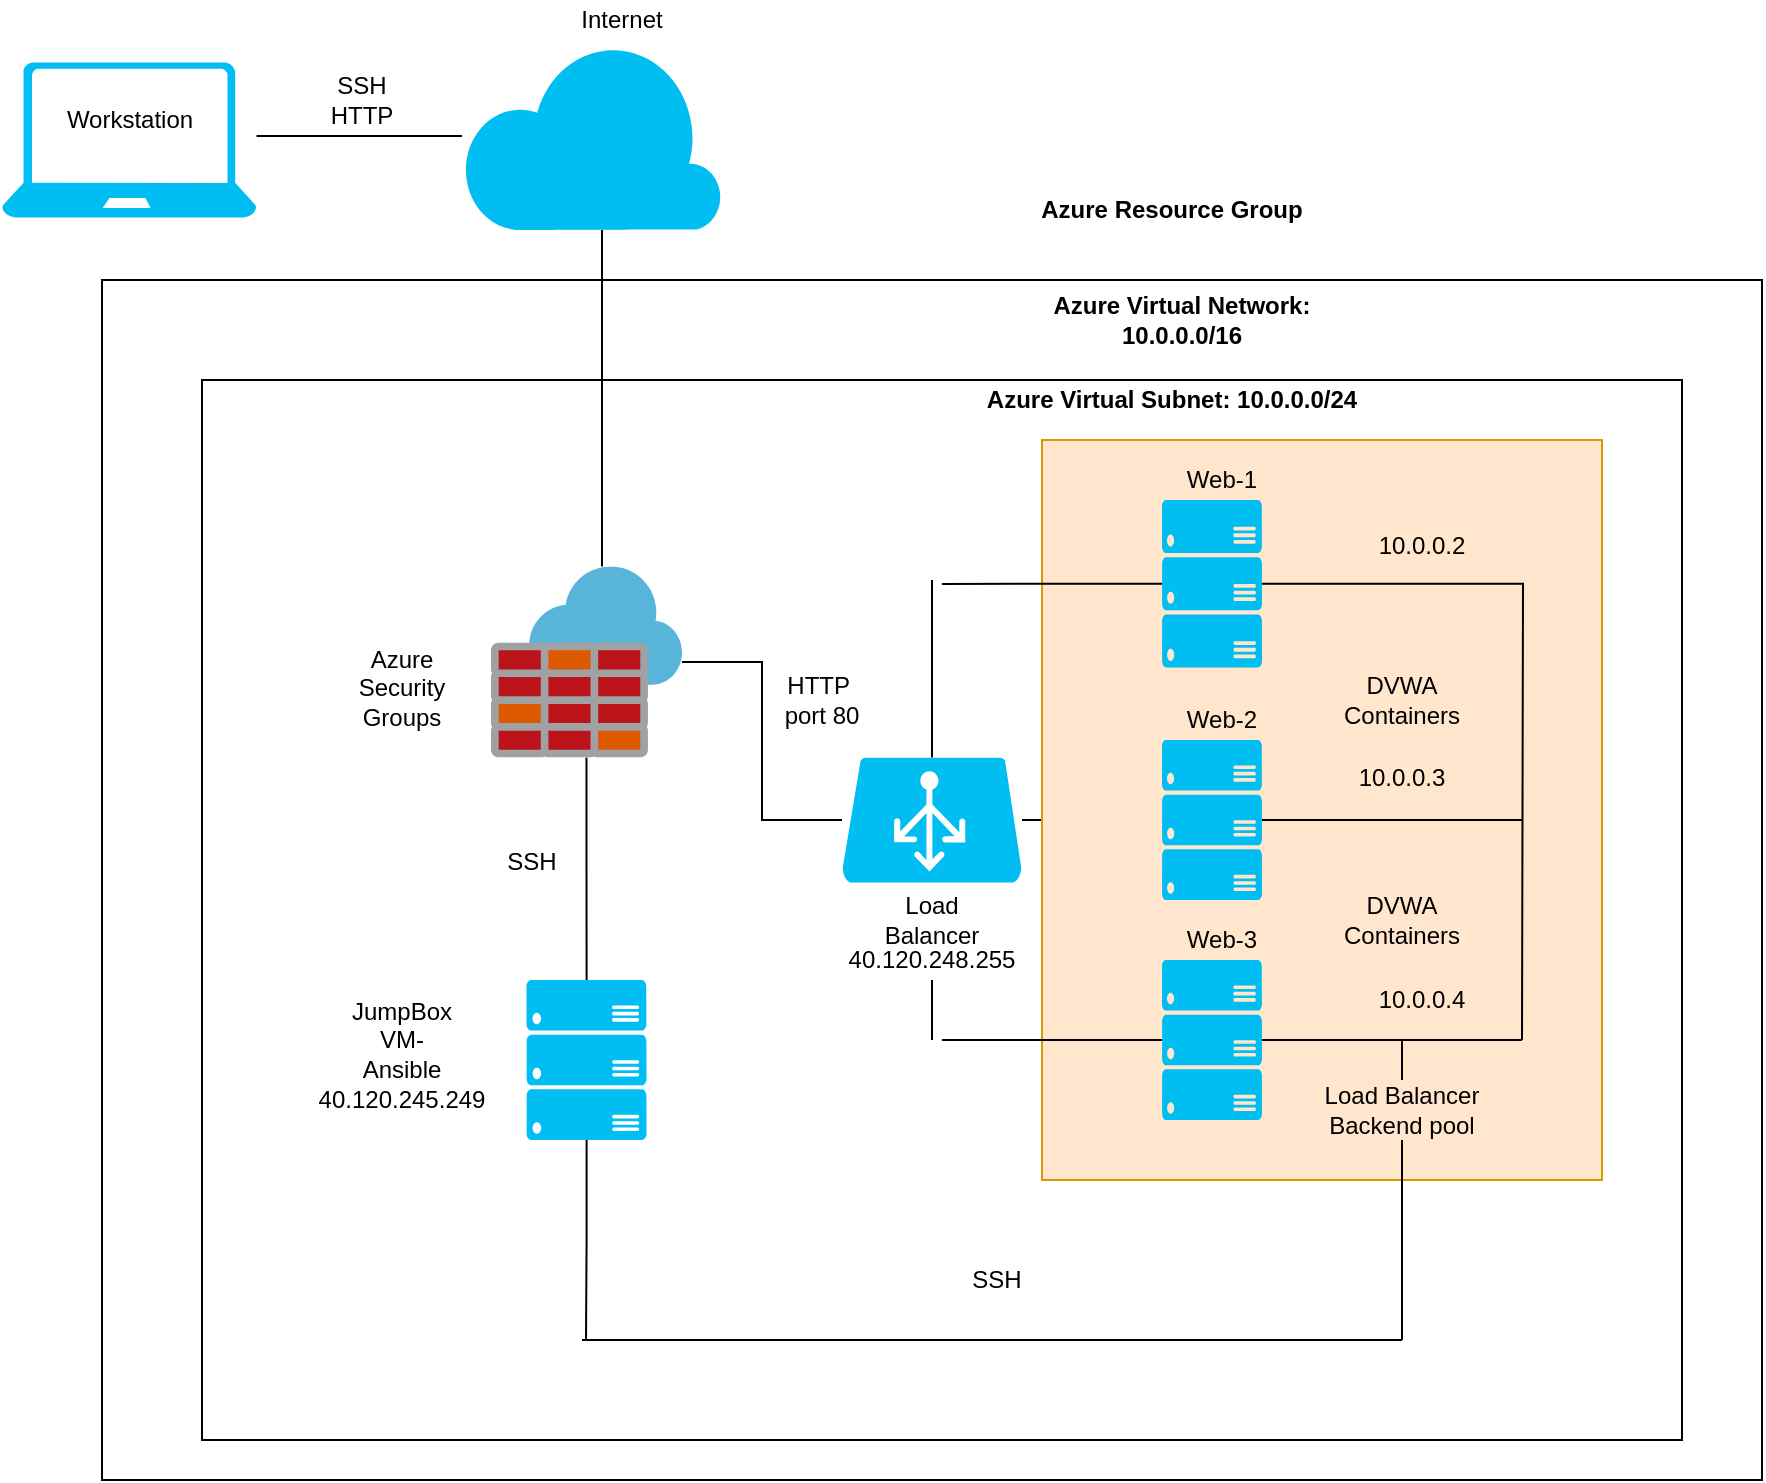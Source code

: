 <mxfile version="15.3.0" type="github">
  <diagram id="qUKV93sLIAhkicb9o13-" name="Page-1">
    <mxGraphModel dx="1038" dy="1647" grid="1" gridSize="10" guides="1" tooltips="1" connect="1" arrows="1" fold="1" page="1" pageScale="1" pageWidth="850" pageHeight="1100" math="0" shadow="0">
      <root>
        <mxCell id="0" />
        <mxCell id="1" parent="0" />
        <mxCell id="Rl7zsHckdvYWgMpWyE0F-84" value="" style="whiteSpace=wrap;html=1;fontFamily=Helvetica;gradientColor=none;" vertex="1" parent="1">
          <mxGeometry x="180" y="110" width="740" height="530" as="geometry" />
        </mxCell>
        <mxCell id="Rl7zsHckdvYWgMpWyE0F-30" value="" style="edgeStyle=orthogonalEdgeStyle;rounded=0;orthogonalLoop=1;jettySize=auto;html=1;fontFamily=Helvetica;endArrow=none;endFill=0;" edge="1" parent="1" source="Rl7zsHckdvYWgMpWyE0F-9" target="Rl7zsHckdvYWgMpWyE0F-11">
          <mxGeometry relative="1" as="geometry">
            <Array as="points">
              <mxPoint x="380" y="200" />
              <mxPoint x="380" y="200" />
            </Array>
          </mxGeometry>
        </mxCell>
        <mxCell id="Rl7zsHckdvYWgMpWyE0F-9" value="" style="verticalLabelPosition=bottom;html=1;verticalAlign=top;align=center;strokeColor=none;fillColor=#00BEF2;shape=mxgraph.azure.cloud;fontFamily=Helvetica;" vertex="1" parent="1">
          <mxGeometry x="310" y="-60" width="130" height="95" as="geometry" />
        </mxCell>
        <mxCell id="Rl7zsHckdvYWgMpWyE0F-31" value="" style="edgeStyle=orthogonalEdgeStyle;rounded=0;orthogonalLoop=1;jettySize=auto;html=1;fontFamily=Helvetica;endArrow=none;endFill=0;" edge="1" parent="1" source="Rl7zsHckdvYWgMpWyE0F-10" target="Rl7zsHckdvYWgMpWyE0F-13">
          <mxGeometry relative="1" as="geometry" />
        </mxCell>
        <mxCell id="Rl7zsHckdvYWgMpWyE0F-86" value="" style="whiteSpace=wrap;html=1;fontFamily=Helvetica;fillColor=#ffe6cc;strokeColor=#d79b00;" vertex="1" parent="1">
          <mxGeometry x="600" y="140" width="280" height="370" as="geometry" />
        </mxCell>
        <mxCell id="Rl7zsHckdvYWgMpWyE0F-33" value="" style="edgeStyle=orthogonalEdgeStyle;rounded=0;orthogonalLoop=1;jettySize=auto;html=1;fontFamily=Helvetica;endArrow=none;endFill=0;" edge="1" parent="1" source="Rl7zsHckdvYWgMpWyE0F-10">
          <mxGeometry relative="1" as="geometry">
            <mxPoint x="545" y="210" as="targetPoint" />
          </mxGeometry>
        </mxCell>
        <mxCell id="Rl7zsHckdvYWgMpWyE0F-70" value="" style="edgeStyle=orthogonalEdgeStyle;rounded=0;orthogonalLoop=1;jettySize=auto;html=1;fontFamily=Helvetica;endArrow=none;endFill=0;" edge="1" parent="1" source="Rl7zsHckdvYWgMpWyE0F-10" target="Rl7zsHckdvYWgMpWyE0F-11">
          <mxGeometry relative="1" as="geometry" />
        </mxCell>
        <mxCell id="Rl7zsHckdvYWgMpWyE0F-10" value="" style="verticalLabelPosition=bottom;html=1;verticalAlign=top;align=center;strokeColor=none;fillColor=#00BEF2;shape=mxgraph.azure.azure_load_balancer;" vertex="1" parent="1">
          <mxGeometry x="500" y="298.75" width="90" height="62.5" as="geometry" />
        </mxCell>
        <mxCell id="Rl7zsHckdvYWgMpWyE0F-40" value="" style="edgeStyle=orthogonalEdgeStyle;rounded=0;orthogonalLoop=1;jettySize=auto;html=1;fontFamily=Helvetica;endArrow=none;endFill=0;" edge="1" parent="1" source="Rl7zsHckdvYWgMpWyE0F-11" target="Rl7zsHckdvYWgMpWyE0F-15">
          <mxGeometry relative="1" as="geometry" />
        </mxCell>
        <mxCell id="Rl7zsHckdvYWgMpWyE0F-11" value="" style="sketch=0;aspect=fixed;html=1;points=[];align=center;image;fontSize=12;image=img/lib/mscae/Azure_Firewall.svg;" vertex="1" parent="1">
          <mxGeometry x="324.5" y="203.25" width="95.5" height="95.5" as="geometry" />
        </mxCell>
        <mxCell id="Rl7zsHckdvYWgMpWyE0F-51" value="" style="edgeStyle=orthogonalEdgeStyle;rounded=0;orthogonalLoop=1;jettySize=auto;html=1;fontFamily=Helvetica;endArrow=none;endFill=0;" edge="1" parent="1" source="Rl7zsHckdvYWgMpWyE0F-12">
          <mxGeometry relative="1" as="geometry">
            <mxPoint x="840" y="440" as="targetPoint" />
            <Array as="points">
              <mxPoint x="790" y="440" />
              <mxPoint x="790" y="440" />
            </Array>
          </mxGeometry>
        </mxCell>
        <mxCell id="Rl7zsHckdvYWgMpWyE0F-12" value="" style="verticalLabelPosition=bottom;html=1;verticalAlign=top;align=center;strokeColor=none;fillColor=#00BEF2;shape=mxgraph.azure.server_rack;" vertex="1" parent="1">
          <mxGeometry x="660" y="400" width="50" height="80" as="geometry" />
        </mxCell>
        <mxCell id="Rl7zsHckdvYWgMpWyE0F-49" value="" style="edgeStyle=orthogonalEdgeStyle;rounded=0;orthogonalLoop=1;jettySize=auto;html=1;fontFamily=Helvetica;endArrow=none;endFill=0;" edge="1" parent="1" source="Rl7zsHckdvYWgMpWyE0F-13">
          <mxGeometry relative="1" as="geometry">
            <mxPoint x="840" y="330" as="targetPoint" />
          </mxGeometry>
        </mxCell>
        <mxCell id="Rl7zsHckdvYWgMpWyE0F-13" value="" style="verticalLabelPosition=bottom;html=1;verticalAlign=top;align=center;strokeColor=none;fillColor=#00BEF2;shape=mxgraph.azure.server_rack;" vertex="1" parent="1">
          <mxGeometry x="660" y="290" width="50" height="80" as="geometry" />
        </mxCell>
        <mxCell id="Rl7zsHckdvYWgMpWyE0F-38" value="" style="edgeStyle=orthogonalEdgeStyle;rounded=0;orthogonalLoop=1;jettySize=auto;html=1;fontFamily=Helvetica;endArrow=none;endFill=0;" edge="1" parent="1" source="Rl7zsHckdvYWgMpWyE0F-14">
          <mxGeometry relative="1" as="geometry">
            <mxPoint x="550" y="212" as="targetPoint" />
          </mxGeometry>
        </mxCell>
        <mxCell id="Rl7zsHckdvYWgMpWyE0F-55" value="" style="edgeStyle=orthogonalEdgeStyle;rounded=0;orthogonalLoop=1;jettySize=auto;html=1;fontFamily=Helvetica;endArrow=none;endFill=0;" edge="1" parent="1" source="Rl7zsHckdvYWgMpWyE0F-14">
          <mxGeometry relative="1" as="geometry">
            <mxPoint x="840" y="440" as="targetPoint" />
          </mxGeometry>
        </mxCell>
        <mxCell id="Rl7zsHckdvYWgMpWyE0F-14" value="" style="verticalLabelPosition=bottom;html=1;verticalAlign=top;align=center;strokeColor=none;fillColor=#00BEF2;shape=mxgraph.azure.server_rack;" vertex="1" parent="1">
          <mxGeometry x="660" y="170" width="50" height="83.75" as="geometry" />
        </mxCell>
        <mxCell id="Rl7zsHckdvYWgMpWyE0F-57" value="" style="edgeStyle=orthogonalEdgeStyle;rounded=0;orthogonalLoop=1;jettySize=auto;html=1;fontFamily=Helvetica;endArrow=none;endFill=0;" edge="1" parent="1" source="Rl7zsHckdvYWgMpWyE0F-15">
          <mxGeometry relative="1" as="geometry">
            <mxPoint x="372" y="590" as="targetPoint" />
          </mxGeometry>
        </mxCell>
        <mxCell id="Rl7zsHckdvYWgMpWyE0F-15" value="" style="verticalLabelPosition=bottom;html=1;verticalAlign=top;align=center;strokeColor=none;fillColor=#00BEF2;shape=mxgraph.azure.server_rack;" vertex="1" parent="1">
          <mxGeometry x="342.25" y="410" width="60" height="80" as="geometry" />
        </mxCell>
        <mxCell id="Rl7zsHckdvYWgMpWyE0F-29" value="" style="edgeStyle=orthogonalEdgeStyle;rounded=0;orthogonalLoop=1;jettySize=auto;html=1;fontFamily=Helvetica;endArrow=none;endFill=0;" edge="1" parent="1" source="Rl7zsHckdvYWgMpWyE0F-17" target="Rl7zsHckdvYWgMpWyE0F-9">
          <mxGeometry relative="1" as="geometry">
            <Array as="points">
              <mxPoint x="230" y="-12" />
              <mxPoint x="230" y="-12" />
            </Array>
          </mxGeometry>
        </mxCell>
        <mxCell id="Rl7zsHckdvYWgMpWyE0F-17" value="" style="verticalLabelPosition=bottom;html=1;verticalAlign=top;align=center;strokeColor=none;fillColor=#00BEF2;shape=mxgraph.azure.laptop;pointerEvents=1;" vertex="1" parent="1">
          <mxGeometry x="79.99" y="-48.75" width="127.25" height="77.5" as="geometry" />
        </mxCell>
        <mxCell id="Rl7zsHckdvYWgMpWyE0F-19" value="Internet" style="text;html=1;strokeColor=none;fillColor=none;align=center;verticalAlign=middle;whiteSpace=wrap;rounded=0;fontFamily=Helvetica;" vertex="1" parent="1">
          <mxGeometry x="370" y="-80" width="40" height="20" as="geometry" />
        </mxCell>
        <mxCell id="Rl7zsHckdvYWgMpWyE0F-21" value="Web-3" style="text;html=1;strokeColor=none;fillColor=none;align=center;verticalAlign=middle;whiteSpace=wrap;rounded=0;fontFamily=Helvetica;" vertex="1" parent="1">
          <mxGeometry x="670" y="380" width="40" height="20" as="geometry" />
        </mxCell>
        <mxCell id="Rl7zsHckdvYWgMpWyE0F-20" value="Web-2" style="text;html=1;strokeColor=none;fillColor=none;align=center;verticalAlign=middle;whiteSpace=wrap;rounded=0;fontFamily=Helvetica;" vertex="1" parent="1">
          <mxGeometry x="670" y="270" width="40" height="20" as="geometry" />
        </mxCell>
        <mxCell id="Rl7zsHckdvYWgMpWyE0F-23" value="Web-1" style="text;html=1;strokeColor=none;fillColor=none;align=center;verticalAlign=middle;whiteSpace=wrap;rounded=0;fontFamily=Helvetica;" vertex="1" parent="1">
          <mxGeometry x="670" y="150" width="40" height="20" as="geometry" />
        </mxCell>
        <mxCell id="Rl7zsHckdvYWgMpWyE0F-35" value="" style="edgeStyle=orthogonalEdgeStyle;rounded=0;orthogonalLoop=1;jettySize=auto;html=1;fontFamily=Helvetica;endArrow=none;endFill=0;startArrow=none;" edge="1" parent="1" source="Rl7zsHckdvYWgMpWyE0F-75">
          <mxGeometry relative="1" as="geometry">
            <mxPoint x="545" y="440" as="targetPoint" />
          </mxGeometry>
        </mxCell>
        <mxCell id="Rl7zsHckdvYWgMpWyE0F-24" value="Load Balancer" style="text;html=1;strokeColor=none;fillColor=none;align=center;verticalAlign=middle;whiteSpace=wrap;rounded=0;fontFamily=Helvetica;" vertex="1" parent="1">
          <mxGeometry x="525" y="370" width="40" height="20" as="geometry" />
        </mxCell>
        <mxCell id="Rl7zsHckdvYWgMpWyE0F-25" value="Azure Security Groups" style="text;html=1;strokeColor=none;fillColor=none;align=center;verticalAlign=middle;whiteSpace=wrap;rounded=0;fontFamily=Helvetica;" vertex="1" parent="1">
          <mxGeometry x="260" y="253.75" width="40" height="20" as="geometry" />
        </mxCell>
        <mxCell id="Rl7zsHckdvYWgMpWyE0F-26" value="Workstation" style="text;html=1;strokeColor=none;fillColor=none;align=center;verticalAlign=middle;whiteSpace=wrap;rounded=0;fontFamily=Helvetica;" vertex="1" parent="1">
          <mxGeometry x="123.62" y="-30" width="40" height="20" as="geometry" />
        </mxCell>
        <mxCell id="Rl7zsHckdvYWgMpWyE0F-28" value="JumpBox VM-Ansible" style="text;html=1;strokeColor=none;fillColor=none;align=center;verticalAlign=middle;whiteSpace=wrap;rounded=0;fontFamily=Helvetica;" vertex="1" parent="1">
          <mxGeometry x="260" y="430" width="40" height="20" as="geometry" />
        </mxCell>
        <mxCell id="Rl7zsHckdvYWgMpWyE0F-36" value="" style="edgeStyle=orthogonalEdgeStyle;rounded=0;orthogonalLoop=1;jettySize=auto;html=1;fontFamily=Helvetica;endArrow=none;endFill=0;startArrow=none;" edge="1" parent="1" target="Rl7zsHckdvYWgMpWyE0F-12">
          <mxGeometry relative="1" as="geometry">
            <mxPoint x="550" y="440" as="sourcePoint" />
            <Array as="points">
              <mxPoint x="570" y="440" />
            </Array>
          </mxGeometry>
        </mxCell>
        <mxCell id="Rl7zsHckdvYWgMpWyE0F-39" value="SSH HTTP" style="text;html=1;strokeColor=none;fillColor=none;align=center;verticalAlign=middle;whiteSpace=wrap;rounded=0;fontFamily=Helvetica;" vertex="1" parent="1">
          <mxGeometry x="240" y="-40" width="40" height="20" as="geometry" />
        </mxCell>
        <mxCell id="Rl7zsHckdvYWgMpWyE0F-41" value="SSH" style="text;html=1;strokeColor=none;fillColor=none;align=center;verticalAlign=middle;whiteSpace=wrap;rounded=0;fontFamily=Helvetica;" vertex="1" parent="1">
          <mxGeometry x="324.5" y="341.25" width="40" height="20" as="geometry" />
        </mxCell>
        <mxCell id="Rl7zsHckdvYWgMpWyE0F-45" value="DVWA Containers" style="text;html=1;strokeColor=none;fillColor=none;align=center;verticalAlign=middle;whiteSpace=wrap;rounded=0;fontFamily=Helvetica;" vertex="1" parent="1">
          <mxGeometry x="760" y="260" width="40" height="20" as="geometry" />
        </mxCell>
        <mxCell id="Rl7zsHckdvYWgMpWyE0F-53" value="DVWA Containers" style="text;html=1;strokeColor=none;fillColor=none;align=center;verticalAlign=middle;whiteSpace=wrap;rounded=0;fontFamily=Helvetica;" vertex="1" parent="1">
          <mxGeometry x="760" y="370" width="40" height="20" as="geometry" />
        </mxCell>
        <mxCell id="Rl7zsHckdvYWgMpWyE0F-60" value="" style="edgeStyle=orthogonalEdgeStyle;rounded=0;orthogonalLoop=1;jettySize=auto;html=1;fontFamily=Helvetica;endArrow=none;endFill=0;" edge="1" parent="1">
          <mxGeometry relative="1" as="geometry">
            <mxPoint x="370" y="590" as="sourcePoint" />
            <mxPoint x="600" y="590" as="targetPoint" />
          </mxGeometry>
        </mxCell>
        <mxCell id="Rl7zsHckdvYWgMpWyE0F-62" value="" style="edgeStyle=orthogonalEdgeStyle;rounded=0;orthogonalLoop=1;jettySize=auto;html=1;fontFamily=Helvetica;endArrow=none;endFill=0;" edge="1" parent="1">
          <mxGeometry relative="1" as="geometry">
            <mxPoint x="600" y="590" as="sourcePoint" />
            <mxPoint x="780" y="590" as="targetPoint" />
          </mxGeometry>
        </mxCell>
        <mxCell id="Rl7zsHckdvYWgMpWyE0F-66" value="" style="edgeStyle=orthogonalEdgeStyle;rounded=0;orthogonalLoop=1;jettySize=auto;html=1;fontFamily=Helvetica;endArrow=none;endFill=0;startArrow=none;exitX=0.5;exitY=0;exitDx=0;exitDy=0;" edge="1" parent="1" source="Rl7zsHckdvYWgMpWyE0F-88">
          <mxGeometry relative="1" as="geometry">
            <mxPoint x="780" y="590" as="sourcePoint" />
            <mxPoint x="780" y="440" as="targetPoint" />
          </mxGeometry>
        </mxCell>
        <mxCell id="Rl7zsHckdvYWgMpWyE0F-67" value="SSH" style="text;html=1;strokeColor=none;fillColor=none;align=center;verticalAlign=middle;whiteSpace=wrap;rounded=0;fontFamily=Helvetica;" vertex="1" parent="1">
          <mxGeometry x="525" y="550" width="105" height="20" as="geometry" />
        </mxCell>
        <mxCell id="Rl7zsHckdvYWgMpWyE0F-73" value="HTTP&amp;nbsp; port 80" style="text;html=1;strokeColor=none;fillColor=none;align=center;verticalAlign=middle;whiteSpace=wrap;rounded=0;fontFamily=Helvetica;" vertex="1" parent="1">
          <mxGeometry x="470" y="260" width="40" height="20" as="geometry" />
        </mxCell>
        <mxCell id="Rl7zsHckdvYWgMpWyE0F-74" value="40.120.245.249" style="text;html=1;strokeColor=none;fillColor=none;align=center;verticalAlign=middle;whiteSpace=wrap;rounded=0;fontFamily=Helvetica;" vertex="1" parent="1">
          <mxGeometry x="260" y="460" width="40" height="20" as="geometry" />
        </mxCell>
        <mxCell id="Rl7zsHckdvYWgMpWyE0F-75" value="40.120.248.255" style="text;html=1;strokeColor=none;fillColor=none;align=center;verticalAlign=middle;whiteSpace=wrap;rounded=0;fontFamily=Helvetica;" vertex="1" parent="1">
          <mxGeometry x="515" y="390" width="60" height="20" as="geometry" />
        </mxCell>
        <mxCell id="Rl7zsHckdvYWgMpWyE0F-80" value="10.0.0.2" style="text;html=1;strokeColor=none;fillColor=none;align=center;verticalAlign=middle;whiteSpace=wrap;rounded=0;fontFamily=Helvetica;" vertex="1" parent="1">
          <mxGeometry x="770" y="183.25" width="40" height="20" as="geometry" />
        </mxCell>
        <mxCell id="Rl7zsHckdvYWgMpWyE0F-81" value="10.0.0.3" style="text;html=1;strokeColor=none;fillColor=none;align=center;verticalAlign=middle;whiteSpace=wrap;rounded=0;fontFamily=Helvetica;" vertex="1" parent="1">
          <mxGeometry x="760" y="298.75" width="40" height="20" as="geometry" />
        </mxCell>
        <mxCell id="Rl7zsHckdvYWgMpWyE0F-83" value="10.0.0.4" style="text;html=1;strokeColor=none;fillColor=none;align=center;verticalAlign=middle;whiteSpace=wrap;rounded=0;fontFamily=Helvetica;" vertex="1" parent="1">
          <mxGeometry x="770" y="410" width="40" height="20" as="geometry" />
        </mxCell>
        <mxCell id="Rl7zsHckdvYWgMpWyE0F-88" value="Load Balancer Backend pool" style="text;html=1;strokeColor=none;fillColor=none;align=center;verticalAlign=middle;whiteSpace=wrap;rounded=0;fontFamily=Helvetica;" vertex="1" parent="1">
          <mxGeometry x="735" y="460" width="90" height="30" as="geometry" />
        </mxCell>
        <mxCell id="Rl7zsHckdvYWgMpWyE0F-90" value="" style="edgeStyle=orthogonalEdgeStyle;rounded=0;orthogonalLoop=1;jettySize=auto;html=1;fontFamily=Helvetica;endArrow=none;endFill=0;" edge="1" parent="1">
          <mxGeometry relative="1" as="geometry">
            <mxPoint x="780" y="590" as="sourcePoint" />
            <mxPoint x="780" y="490" as="targetPoint" />
          </mxGeometry>
        </mxCell>
        <mxCell id="Rl7zsHckdvYWgMpWyE0F-94" value="" style="whiteSpace=wrap;html=1;fontFamily=Helvetica;fillColor=none;" vertex="1" parent="1">
          <mxGeometry x="130" y="60" width="830" height="600" as="geometry" />
        </mxCell>
        <mxCell id="Rl7zsHckdvYWgMpWyE0F-96" value="Azure Virtual Subnet: 10.0.0.0/24" style="text;html=1;strokeColor=none;fillColor=none;align=center;verticalAlign=middle;whiteSpace=wrap;rounded=0;fontFamily=Helvetica;fontStyle=1" vertex="1" parent="1">
          <mxGeometry x="570" y="110" width="190" height="20" as="geometry" />
        </mxCell>
        <mxCell id="Rl7zsHckdvYWgMpWyE0F-97" value="Azure Resource Group" style="text;html=1;strokeColor=none;fillColor=none;align=center;verticalAlign=middle;whiteSpace=wrap;rounded=0;fontFamily=Helvetica;fontStyle=1" vertex="1" parent="1">
          <mxGeometry x="440" y="15" width="450" height="20" as="geometry" />
        </mxCell>
        <mxCell id="Rl7zsHckdvYWgMpWyE0F-98" value="Azure Virtual Network: 10.0.0.0/16" style="text;html=1;strokeColor=none;fillColor=none;align=center;verticalAlign=middle;whiteSpace=wrap;rounded=0;fontFamily=Helvetica;fontStyle=1" vertex="1" parent="1">
          <mxGeometry x="575" y="70" width="190" height="20" as="geometry" />
        </mxCell>
      </root>
    </mxGraphModel>
  </diagram>
</mxfile>
